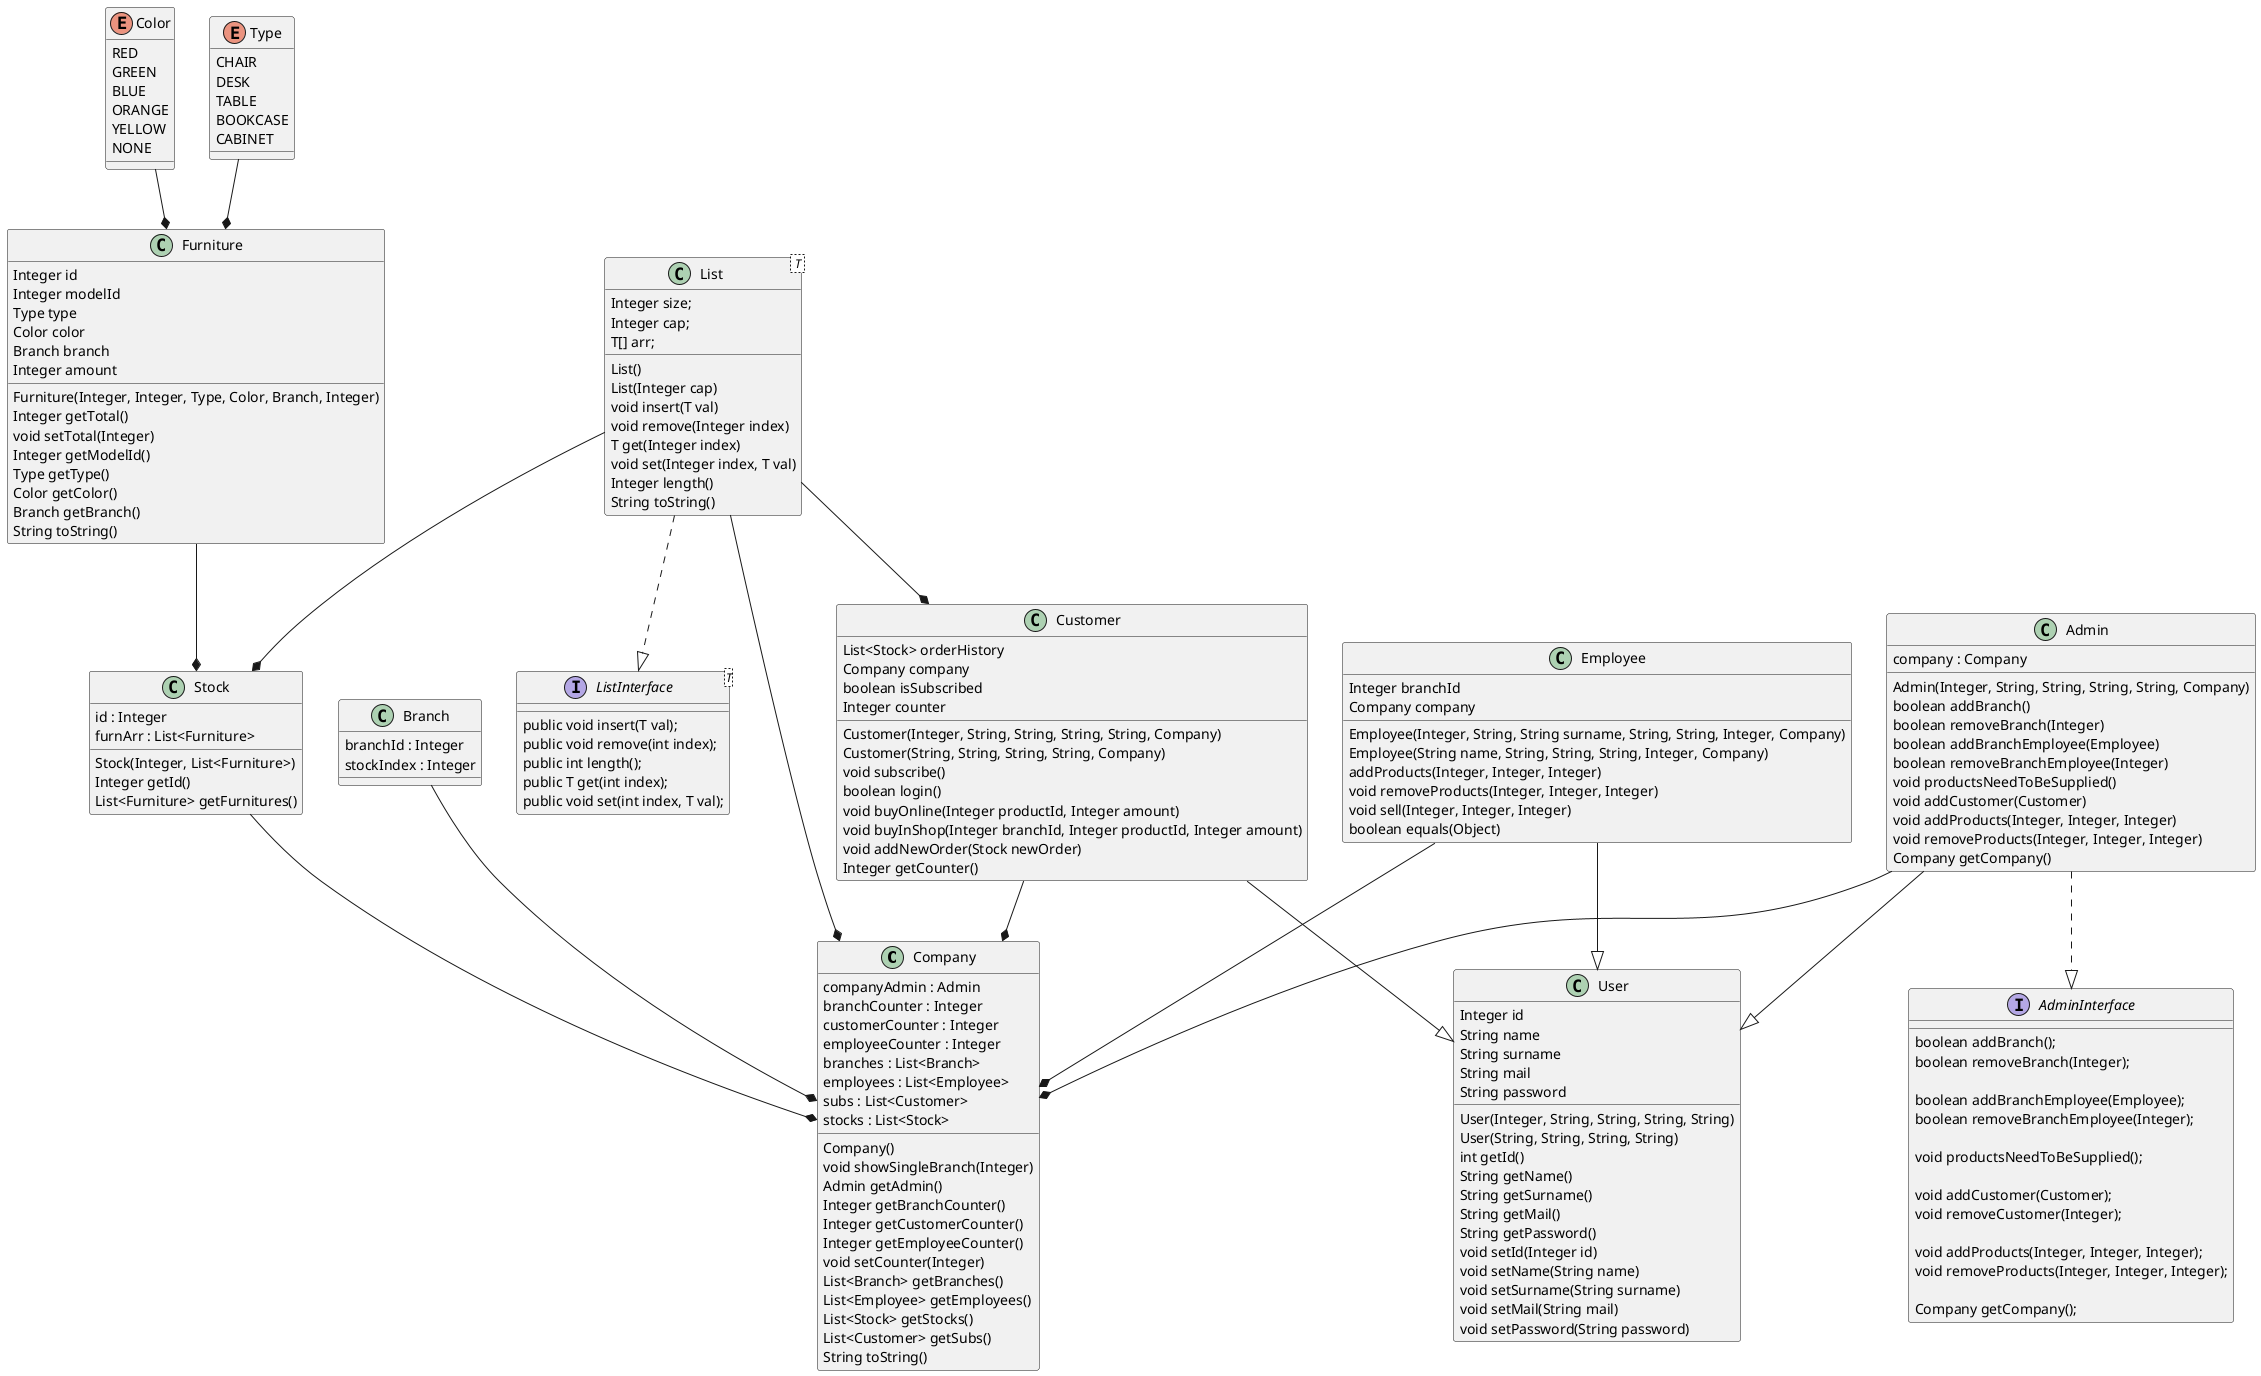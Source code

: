@startuml "Order Taking Classes"

class Company
{
	companyAdmin : Admin
	branchCounter : Integer
	customerCounter : Integer
	employeeCounter : Integer
	branches : List<Branch>
	employees : List<Employee>
	subs : List<Customer>
	stocks : List<Stock>

	Company()
	void showSingleBranch(Integer)
	Admin getAdmin()
	Integer getBranchCounter()
	Integer getCustomerCounter()
	Integer getEmployeeCounter()
	void setCounter(Integer)
	List<Branch> getBranches()
	List<Employee> getEmployees()
	List<Stock> getStocks()
	List<Customer> getSubs()
	String toString()
}

class Branch
{
	branchId : Integer 
	stockIndex : Integer
}

class Stock
{
	id : Integer
	furnArr : List<Furniture>
	Stock(Integer, List<Furniture>)
	Integer getId()
	List<Furniture> getFurnitures()
}

class Admin
{
	company : Company
	Admin(Integer, String, String, String, String, Company)
	boolean addBranch()
	boolean removeBranch(Integer)
	boolean addBranchEmployee(Employee)
	boolean removeBranchEmployee(Integer)
	void productsNeedToBeSupplied()
	void addCustomer(Customer)
	void addProducts(Integer, Integer, Integer)
	void removeProducts(Integer, Integer, Integer)
	Company getCompany()

}

interface AdminInterface {

	boolean addBranch();
	boolean removeBranch(Integer);

	boolean addBranchEmployee(Employee);
	boolean removeBranchEmployee(Integer);

	void productsNeedToBeSupplied();

	void addCustomer(Customer);
	void removeCustomer(Integer);

	void addProducts(Integer, Integer, Integer);
	void removeProducts(Integer, Integer, Integer);

	Company getCompany();
	
}

class Customer
{
	List<Stock> orderHistory
	Company company
	boolean isSubscribed
	Integer counter

	Customer(Integer, String, String, String, String, Company)
	Customer(String, String, String, String, Company)
	void subscribe()
	boolean login()
	void buyOnline(Integer productId, Integer amount)
	void buyInShop(Integer branchId, Integer productId, Integer amount)
	void addNewOrder(Stock newOrder)
	Integer getCounter()


}

class Employee
{
	Integer branchId
	Company company

	Employee(Integer, String, String surname, String, String, Integer, Company)
	Employee(String name, String, String, String, Integer, Company)
	addProducts(Integer, Integer, Integer)
	void removeProducts(Integer, Integer, Integer)
	void sell(Integer, Integer, Integer)
	boolean equals(Object)
}

class User
{
	Integer id
	String name
	String surname
	String mail
	String password

	User(Integer, String, String, String, String)
	User(String, String, String, String)
	int getId()
	String getName()
	String getSurname()
	String getMail()
	String getPassword()
	void setId(Integer id)
	void setName(String name)
	void setSurname(String surname)
	void setMail(String mail)
	void setPassword(String password)
}

enum Color
{
	RED
	GREEN
	BLUE
	ORANGE
	YELLOW
	NONE
}

enum Type {

	CHAIR
	DESK
	TABLE
	BOOKCASE
	CABINET
	
}

class Furniture
{
	Integer id
	Integer modelId
	Type type
	Color color
	Branch branch
	Integer amount

	Furniture(Integer, Integer, Type, Color, Branch, Integer)
	Integer getTotal()
	void setTotal(Integer)
	Integer getModelId()
	Type getType()
	Color getColor()
	Branch getBranch()
	String toString()
}

class List< T > 
{
	Integer size;
	Integer cap;
	T[] arr;

	List()
	List(Integer cap)
	void insert(T val)
	void remove(Integer index)
	T get(Integer index)
	void set(Integer index, T val)
	Integer length()
	String toString()

}

interface ListInterface<T> {

	public void insert(T val);
	public void remove(int index);
	public int length();
	public T get(int index);
	public void set(int index, T val);
	
}



Branch --* Company
Employee --* Company
Customer --* Company
Stock --* Company
Admin --* Company
Admin --|> User
Employee --|> User
Customer --|> User
Admin ..|> AdminInterface
List ..|> ListInterface
Furniture --* Stock
Color --* Furniture
Type --* Furniture
List --* Stock
List --* Customer
List --* Company






@enduml